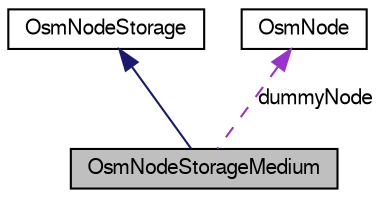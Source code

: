digraph G
{
  bgcolor="transparent";
  edge [fontname="FreeSans",fontsize="10",labelfontname="FreeSans",labelfontsize="10"];
  node [fontname="FreeSans",fontsize="10",shape=record];
  Node1 [label="OsmNodeStorageMedium",height=0.2,width=0.4,color="black", fillcolor="grey75", style="filled" fontcolor="black"];
  Node2 -> Node1 [dir=back,color="midnightblue",fontsize="10",style="solid",fontname="FreeSans"];
  Node2 [label="OsmNodeStorage",height=0.2,width=0.4,color="black",URL="$classOsmNodeStorage.html",tooltip="Provides optimized storage for OsmNode objects."];
  Node3 -> Node1 [dir=back,color="darkorchid3",fontsize="10",style="dashed",label="dummyNode",fontname="FreeSans"];
  Node3 [label="OsmNode",height=0.2,width=0.4,color="black",URL="$classOsmNode.html",tooltip="Stores information about an OSM node."];
}
